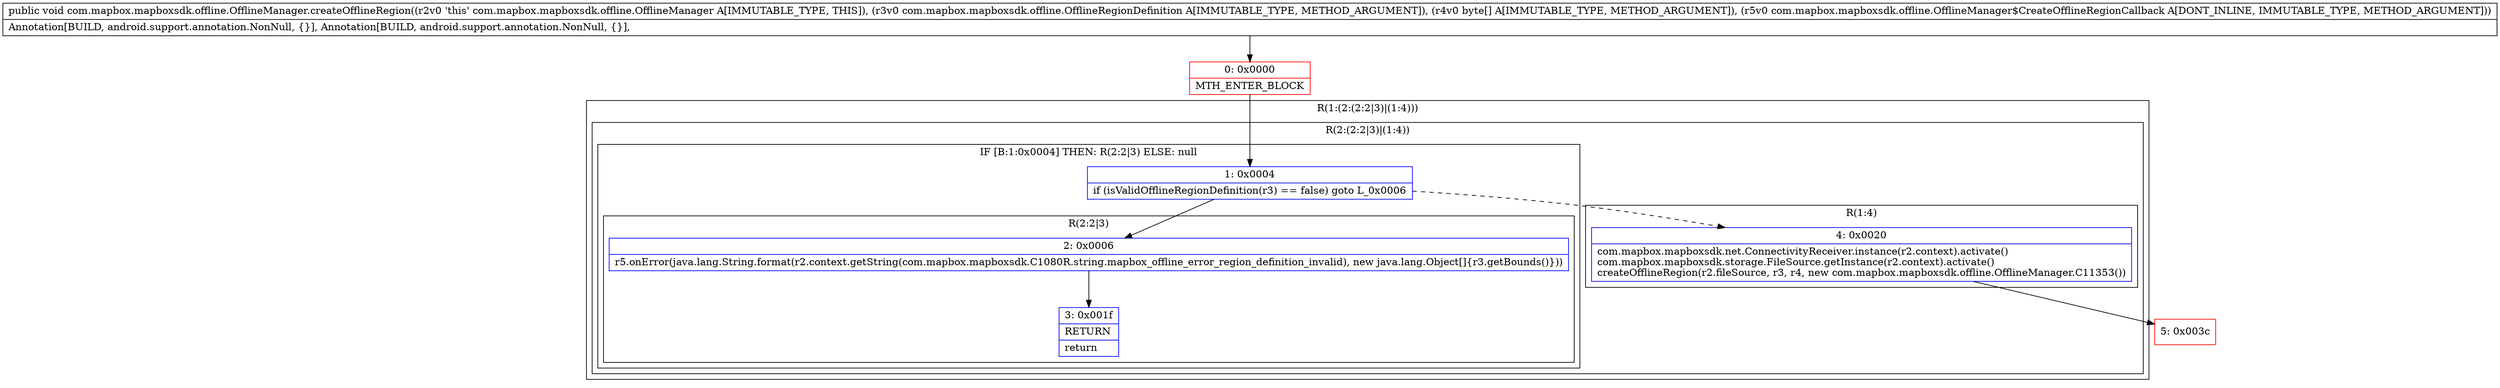 digraph "CFG forcom.mapbox.mapboxsdk.offline.OfflineManager.createOfflineRegion(Lcom\/mapbox\/mapboxsdk\/offline\/OfflineRegionDefinition;[BLcom\/mapbox\/mapboxsdk\/offline\/OfflineManager$CreateOfflineRegionCallback;)V" {
subgraph cluster_Region_1143887649 {
label = "R(1:(2:(2:2|3)|(1:4)))";
node [shape=record,color=blue];
subgraph cluster_Region_1329898486 {
label = "R(2:(2:2|3)|(1:4))";
node [shape=record,color=blue];
subgraph cluster_IfRegion_1685725526 {
label = "IF [B:1:0x0004] THEN: R(2:2|3) ELSE: null";
node [shape=record,color=blue];
Node_1 [shape=record,label="{1\:\ 0x0004|if (isValidOfflineRegionDefinition(r3) == false) goto L_0x0006\l}"];
subgraph cluster_Region_146247123 {
label = "R(2:2|3)";
node [shape=record,color=blue];
Node_2 [shape=record,label="{2\:\ 0x0006|r5.onError(java.lang.String.format(r2.context.getString(com.mapbox.mapboxsdk.C1080R.string.mapbox_offline_error_region_definition_invalid), new java.lang.Object[]\{r3.getBounds()\}))\l}"];
Node_3 [shape=record,label="{3\:\ 0x001f|RETURN\l|return\l}"];
}
}
subgraph cluster_Region_1050035387 {
label = "R(1:4)";
node [shape=record,color=blue];
Node_4 [shape=record,label="{4\:\ 0x0020|com.mapbox.mapboxsdk.net.ConnectivityReceiver.instance(r2.context).activate()\lcom.mapbox.mapboxsdk.storage.FileSource.getInstance(r2.context).activate()\lcreateOfflineRegion(r2.fileSource, r3, r4, new com.mapbox.mapboxsdk.offline.OfflineManager.C11353())\l}"];
}
}
}
Node_0 [shape=record,color=red,label="{0\:\ 0x0000|MTH_ENTER_BLOCK\l}"];
Node_5 [shape=record,color=red,label="{5\:\ 0x003c}"];
MethodNode[shape=record,label="{public void com.mapbox.mapboxsdk.offline.OfflineManager.createOfflineRegion((r2v0 'this' com.mapbox.mapboxsdk.offline.OfflineManager A[IMMUTABLE_TYPE, THIS]), (r3v0 com.mapbox.mapboxsdk.offline.OfflineRegionDefinition A[IMMUTABLE_TYPE, METHOD_ARGUMENT]), (r4v0 byte[] A[IMMUTABLE_TYPE, METHOD_ARGUMENT]), (r5v0 com.mapbox.mapboxsdk.offline.OfflineManager$CreateOfflineRegionCallback A[DONT_INLINE, IMMUTABLE_TYPE, METHOD_ARGUMENT]))  | Annotation[BUILD, android.support.annotation.NonNull, \{\}], Annotation[BUILD, android.support.annotation.NonNull, \{\}], \l}"];
MethodNode -> Node_0;
Node_1 -> Node_2;
Node_1 -> Node_4[style=dashed];
Node_2 -> Node_3;
Node_4 -> Node_5;
Node_0 -> Node_1;
}

